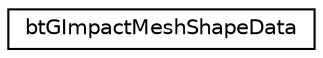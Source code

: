 digraph "Graphical Class Hierarchy"
{
  edge [fontname="Helvetica",fontsize="10",labelfontname="Helvetica",labelfontsize="10"];
  node [fontname="Helvetica",fontsize="10",shape=record];
  rankdir="LR";
  Node1 [label="btGImpactMeshShapeData",height=0.2,width=0.4,color="black", fillcolor="white", style="filled",URL="$structbt_g_impact_mesh_shape_data.html",tooltip="do not change those serialization structures, it requires an updated sBulletDNAstr/sBulletDNAstr64 ..."];
}
